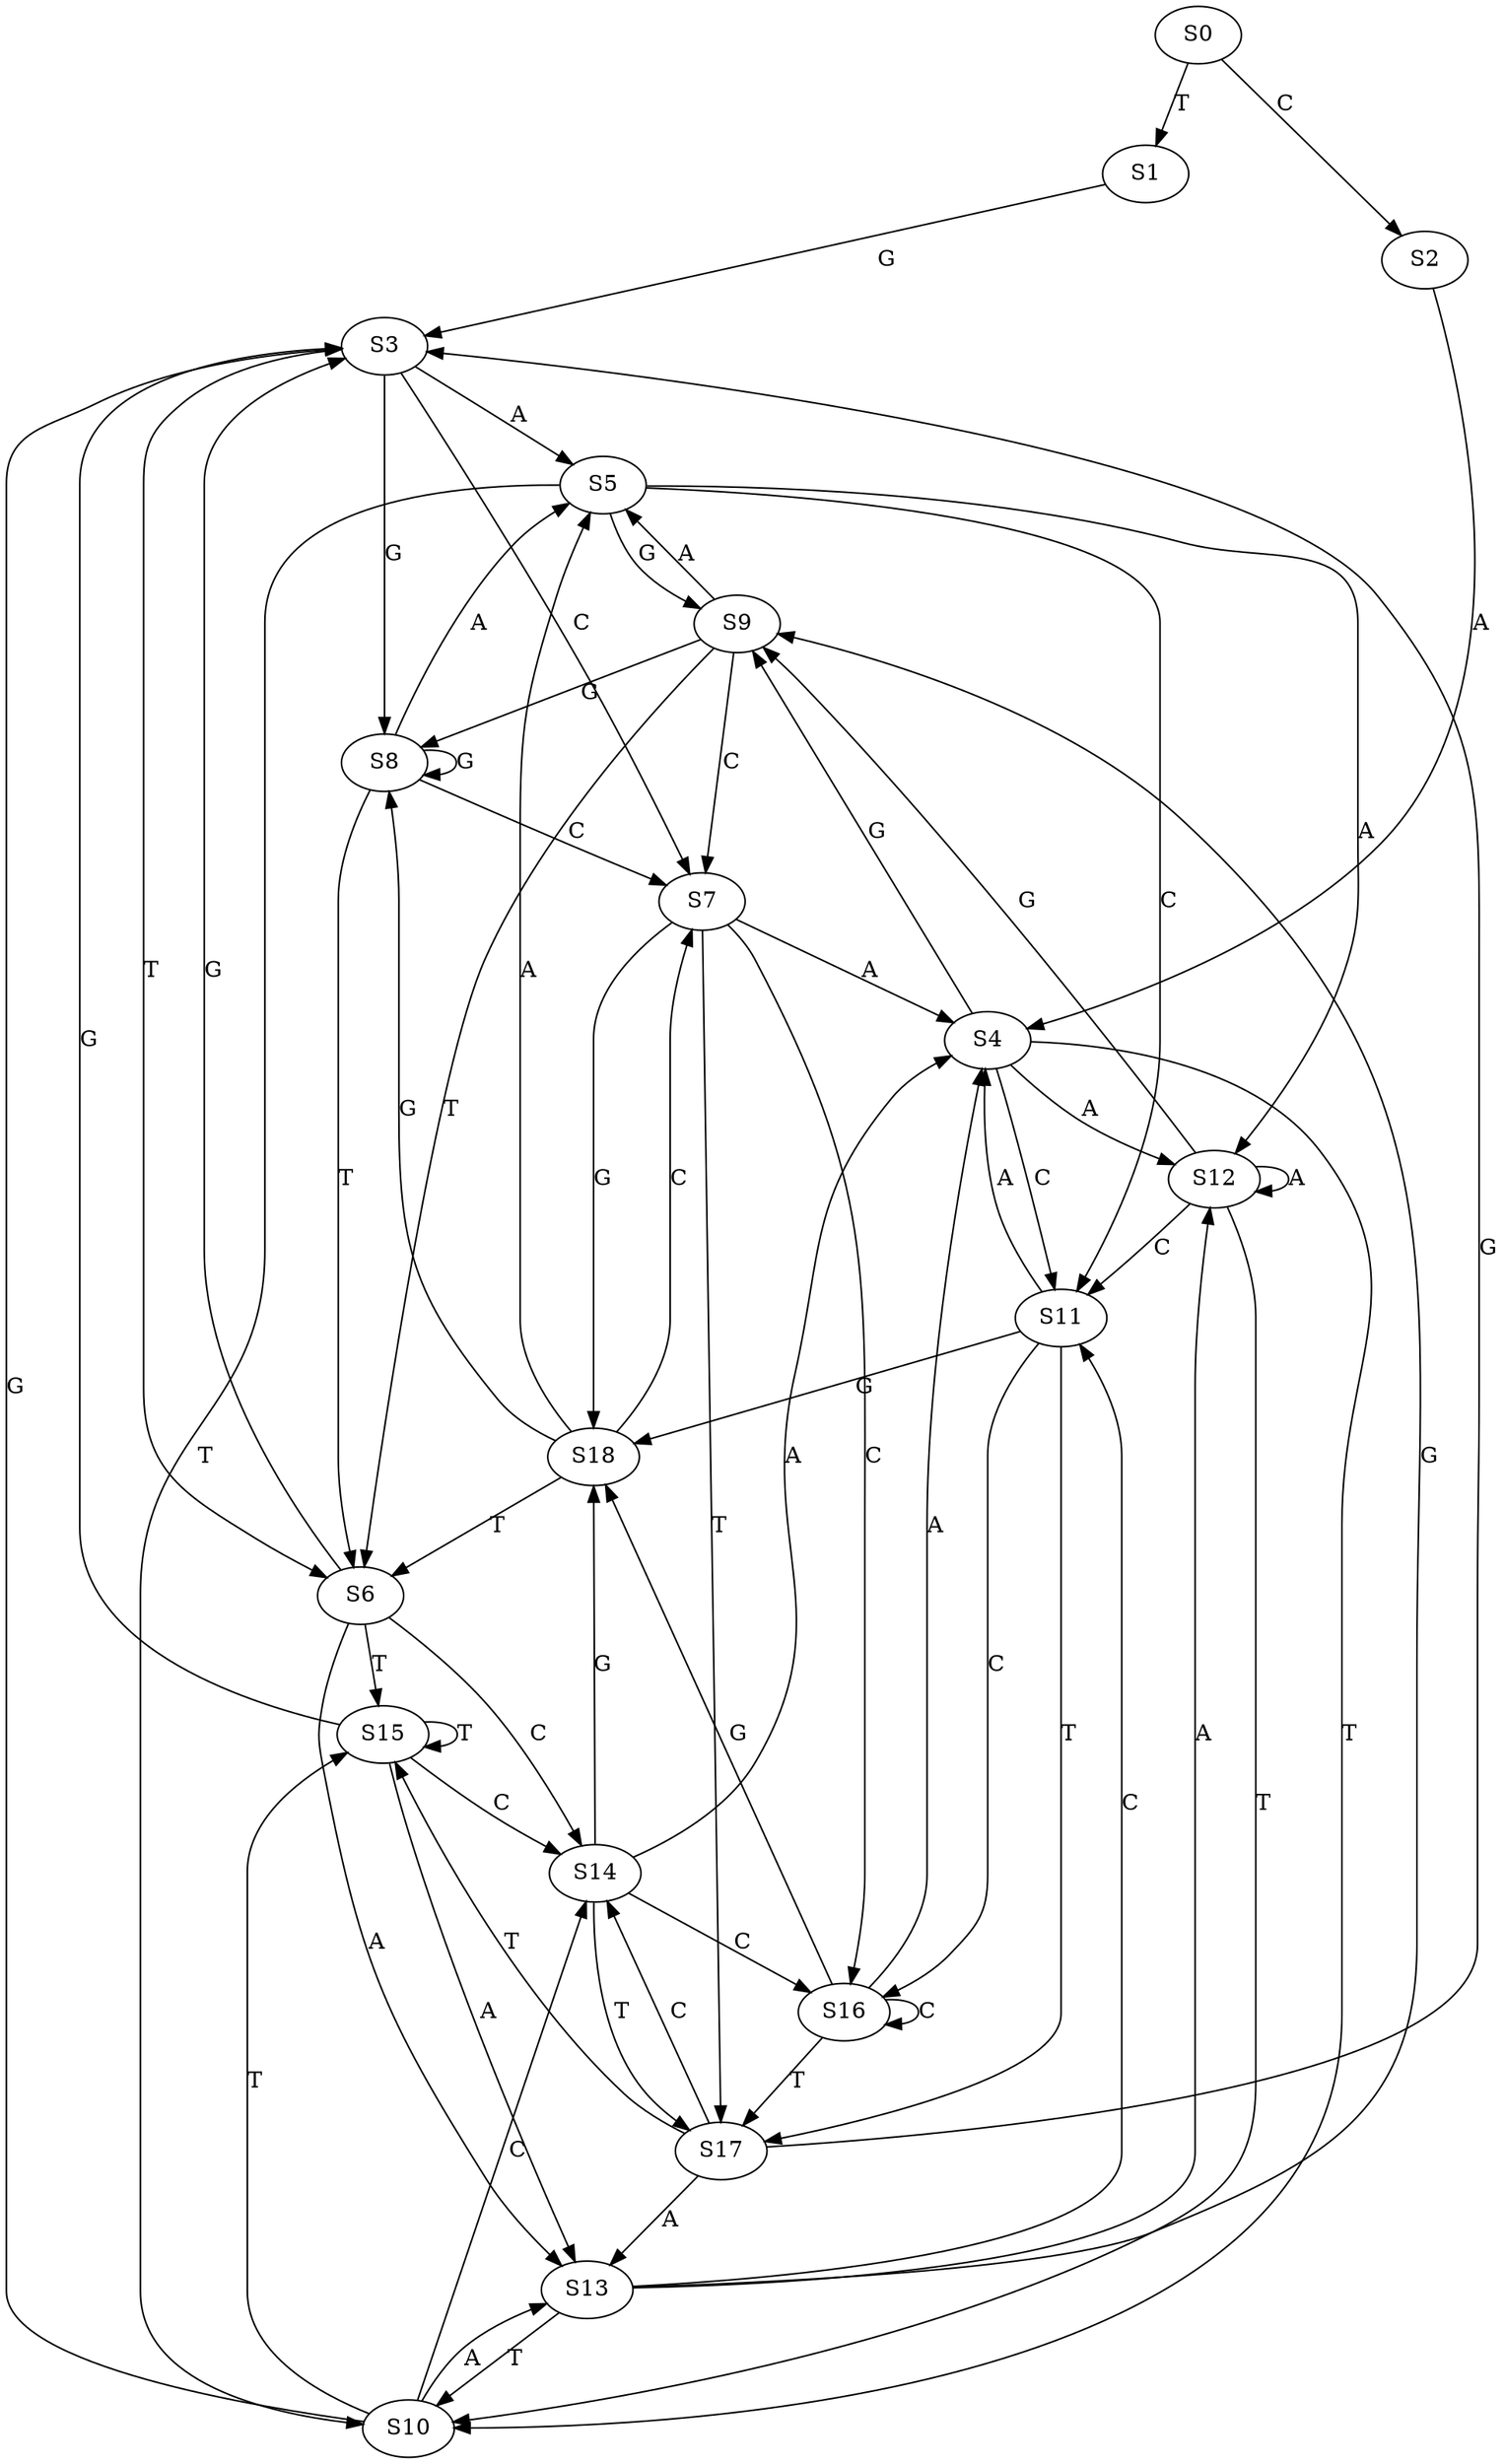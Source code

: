 strict digraph  {
	S0 -> S1 [ label = T ];
	S0 -> S2 [ label = C ];
	S1 -> S3 [ label = G ];
	S2 -> S4 [ label = A ];
	S3 -> S5 [ label = A ];
	S3 -> S6 [ label = T ];
	S3 -> S7 [ label = C ];
	S3 -> S8 [ label = G ];
	S4 -> S9 [ label = G ];
	S4 -> S10 [ label = T ];
	S4 -> S11 [ label = C ];
	S4 -> S12 [ label = A ];
	S5 -> S9 [ label = G ];
	S5 -> S12 [ label = A ];
	S5 -> S11 [ label = C ];
	S5 -> S10 [ label = T ];
	S6 -> S13 [ label = A ];
	S6 -> S14 [ label = C ];
	S6 -> S3 [ label = G ];
	S6 -> S15 [ label = T ];
	S7 -> S16 [ label = C ];
	S7 -> S17 [ label = T ];
	S7 -> S18 [ label = G ];
	S7 -> S4 [ label = A ];
	S8 -> S5 [ label = A ];
	S8 -> S6 [ label = T ];
	S8 -> S8 [ label = G ];
	S8 -> S7 [ label = C ];
	S9 -> S6 [ label = T ];
	S9 -> S8 [ label = G ];
	S9 -> S5 [ label = A ];
	S9 -> S7 [ label = C ];
	S10 -> S13 [ label = A ];
	S10 -> S14 [ label = C ];
	S10 -> S15 [ label = T ];
	S10 -> S3 [ label = G ];
	S11 -> S4 [ label = A ];
	S11 -> S17 [ label = T ];
	S11 -> S16 [ label = C ];
	S11 -> S18 [ label = G ];
	S12 -> S10 [ label = T ];
	S12 -> S11 [ label = C ];
	S12 -> S9 [ label = G ];
	S12 -> S12 [ label = A ];
	S13 -> S9 [ label = G ];
	S13 -> S10 [ label = T ];
	S13 -> S12 [ label = A ];
	S13 -> S11 [ label = C ];
	S14 -> S17 [ label = T ];
	S14 -> S18 [ label = G ];
	S14 -> S16 [ label = C ];
	S14 -> S4 [ label = A ];
	S15 -> S14 [ label = C ];
	S15 -> S3 [ label = G ];
	S15 -> S15 [ label = T ];
	S15 -> S13 [ label = A ];
	S16 -> S18 [ label = G ];
	S16 -> S16 [ label = C ];
	S16 -> S4 [ label = A ];
	S16 -> S17 [ label = T ];
	S17 -> S3 [ label = G ];
	S17 -> S14 [ label = C ];
	S17 -> S13 [ label = A ];
	S17 -> S15 [ label = T ];
	S18 -> S8 [ label = G ];
	S18 -> S6 [ label = T ];
	S18 -> S5 [ label = A ];
	S18 -> S7 [ label = C ];
}
